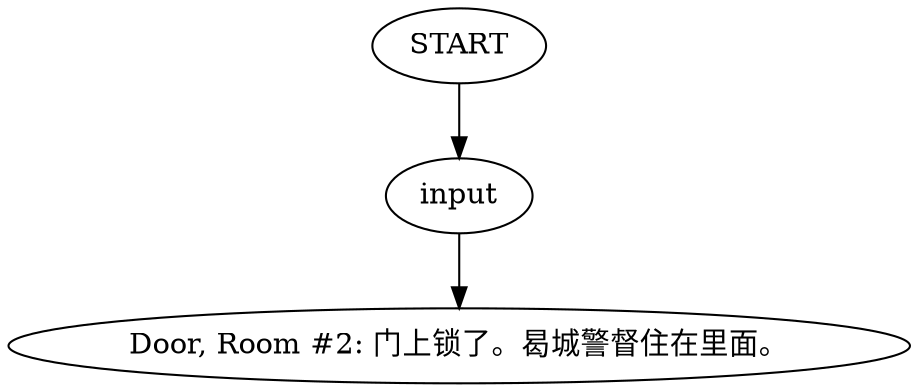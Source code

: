 # WHIRLING F2 / KIM DOOR
# The door to Kim's room on floor two of Whirling-in-Rags
# ==================================================
digraph G {
	  0 [label="START"];
	  1 [label="input"];
	  3 [label="Door, Room #2: 门上锁了。曷城警督住在里面。"];
	  0 -> 1
	  1 -> 3
}

